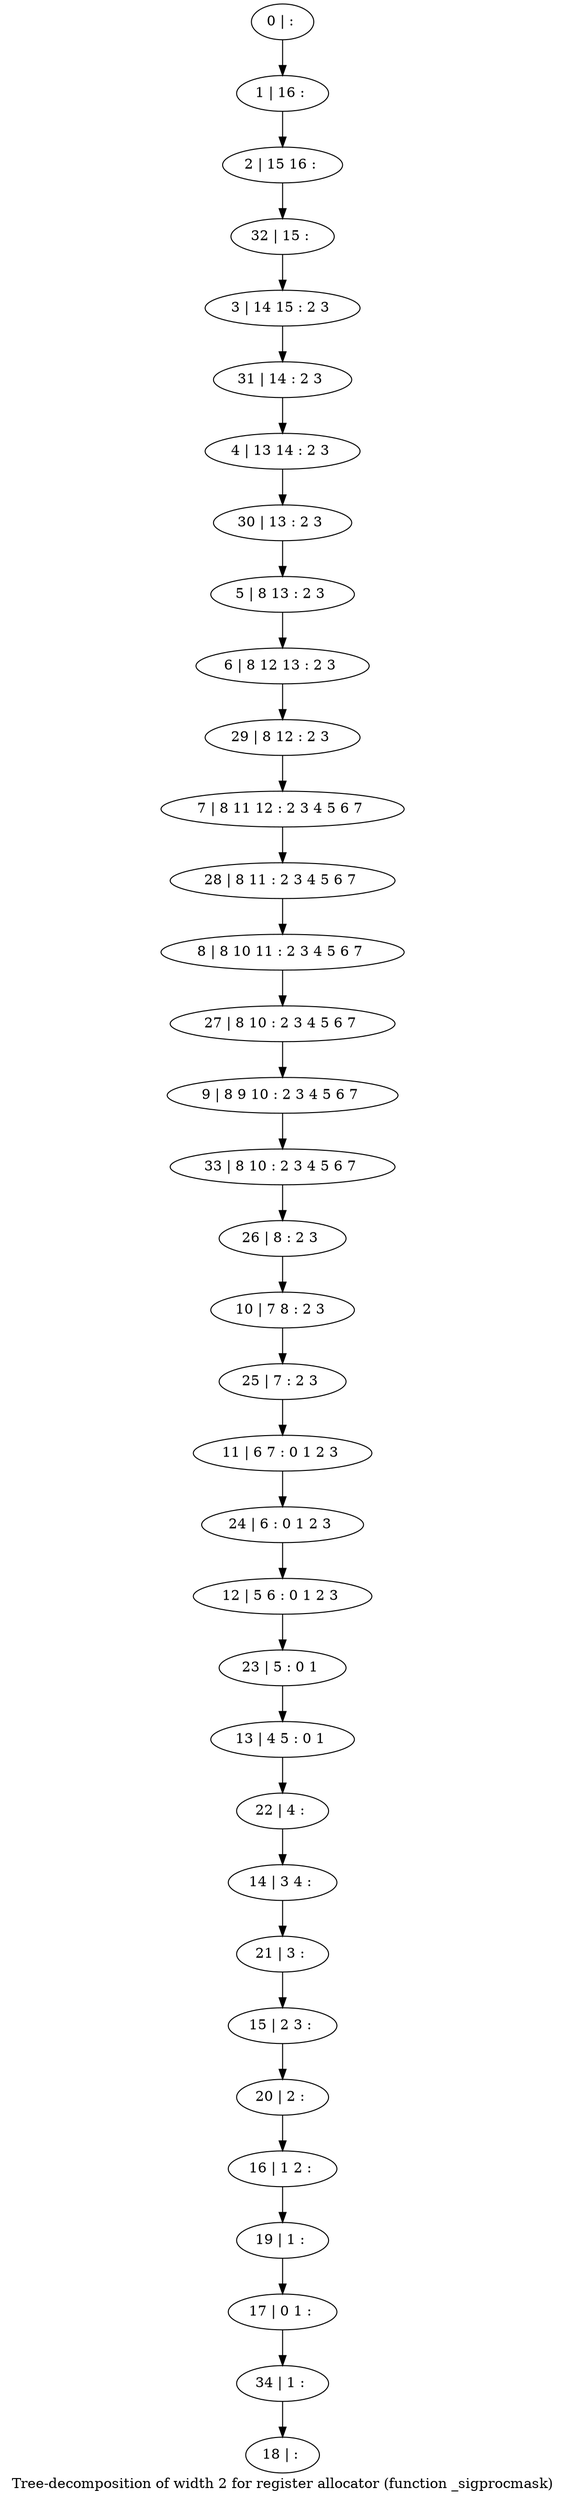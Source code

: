 digraph G {
graph [label="Tree-decomposition of width 2 for register allocator (function _sigprocmask)"]
0[label="0 | : "];
1[label="1 | 16 : "];
2[label="2 | 15 16 : "];
3[label="3 | 14 15 : 2 3 "];
4[label="4 | 13 14 : 2 3 "];
5[label="5 | 8 13 : 2 3 "];
6[label="6 | 8 12 13 : 2 3 "];
7[label="7 | 8 11 12 : 2 3 4 5 6 7 "];
8[label="8 | 8 10 11 : 2 3 4 5 6 7 "];
9[label="9 | 8 9 10 : 2 3 4 5 6 7 "];
10[label="10 | 7 8 : 2 3 "];
11[label="11 | 6 7 : 0 1 2 3 "];
12[label="12 | 5 6 : 0 1 2 3 "];
13[label="13 | 4 5 : 0 1 "];
14[label="14 | 3 4 : "];
15[label="15 | 2 3 : "];
16[label="16 | 1 2 : "];
17[label="17 | 0 1 : "];
18[label="18 | : "];
19[label="19 | 1 : "];
20[label="20 | 2 : "];
21[label="21 | 3 : "];
22[label="22 | 4 : "];
23[label="23 | 5 : 0 1 "];
24[label="24 | 6 : 0 1 2 3 "];
25[label="25 | 7 : 2 3 "];
26[label="26 | 8 : 2 3 "];
27[label="27 | 8 10 : 2 3 4 5 6 7 "];
28[label="28 | 8 11 : 2 3 4 5 6 7 "];
29[label="29 | 8 12 : 2 3 "];
30[label="30 | 13 : 2 3 "];
31[label="31 | 14 : 2 3 "];
32[label="32 | 15 : "];
33[label="33 | 8 10 : 2 3 4 5 6 7 "];
34[label="34 | 1 : "];
0->1 ;
1->2 ;
5->6 ;
19->17 ;
16->19 ;
20->16 ;
15->20 ;
21->15 ;
14->21 ;
22->14 ;
13->22 ;
23->13 ;
12->23 ;
24->12 ;
11->24 ;
25->11 ;
10->25 ;
26->10 ;
27->9 ;
8->27 ;
28->8 ;
7->28 ;
29->7 ;
6->29 ;
30->5 ;
4->30 ;
31->4 ;
3->31 ;
32->3 ;
2->32 ;
33->26 ;
9->33 ;
34->18 ;
17->34 ;
}
